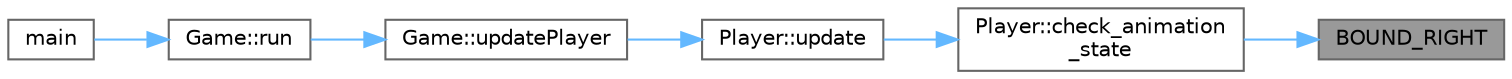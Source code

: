 digraph "BOUND_RIGHT"
{
 // LATEX_PDF_SIZE
  bgcolor="transparent";
  edge [fontname=Helvetica,fontsize=10,labelfontname=Helvetica,labelfontsize=10];
  node [fontname=Helvetica,fontsize=10,shape=box,height=0.2,width=0.4];
  rankdir="RL";
  Node1 [id="Node000001",label="BOUND_RIGHT",height=0.2,width=0.4,color="gray40", fillcolor="grey60", style="filled", fontcolor="black",tooltip=" "];
  Node1 -> Node2 [id="edge1_Node000001_Node000002",dir="back",color="steelblue1",style="solid",tooltip=" "];
  Node2 [id="Node000002",label="Player::check_animation\l_state",height=0.2,width=0.4,color="grey40", fillcolor="white", style="filled",URL="$d2/d4b/classPlayer.html#aa76d9cd306da920b3a7aeb641a2d3b8e",tooltip=" "];
  Node2 -> Node3 [id="edge2_Node000002_Node000003",dir="back",color="steelblue1",style="solid",tooltip=" "];
  Node3 [id="Node000003",label="Player::update",height=0.2,width=0.4,color="grey40", fillcolor="white", style="filled",URL="$d2/d4b/classPlayer.html#a82c3476f3e65a4e2ac6bcd040771bdd4",tooltip=" "];
  Node3 -> Node4 [id="edge3_Node000003_Node000004",dir="back",color="steelblue1",style="solid",tooltip=" "];
  Node4 [id="Node000004",label="Game::updatePlayer",height=0.2,width=0.4,color="grey40", fillcolor="white", style="filled",URL="$d9/d68/classGame.html#ad18f2352a61525a9786f25f4801045d4",tooltip=" "];
  Node4 -> Node5 [id="edge4_Node000004_Node000005",dir="back",color="steelblue1",style="solid",tooltip=" "];
  Node5 [id="Node000005",label="Game::run",height=0.2,width=0.4,color="grey40", fillcolor="white", style="filled",URL="$d9/d68/classGame.html#a1ab78f5ed0d5ea879157357cf2fb2afa",tooltip=" "];
  Node5 -> Node6 [id="edge5_Node000005_Node000006",dir="back",color="steelblue1",style="solid",tooltip=" "];
  Node6 [id="Node000006",label="main",height=0.2,width=0.4,color="grey40", fillcolor="white", style="filled",URL="$df/d0a/main_8cpp.html#ae66f6b31b5ad750f1fe042a706a4e3d4",tooltip=" "];
}
